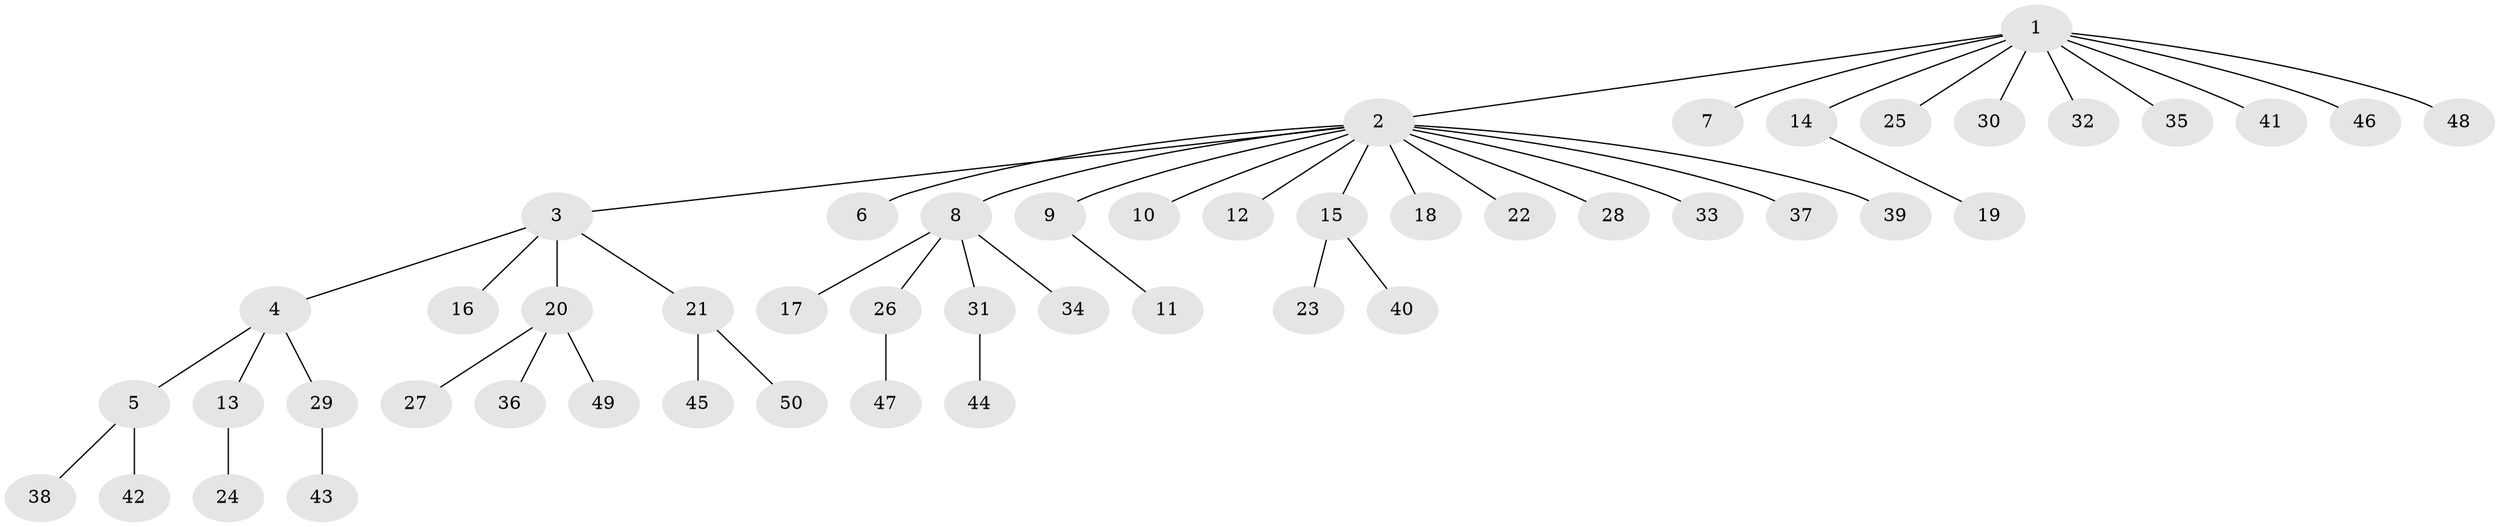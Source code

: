 // Generated by graph-tools (version 1.1) at 2025/49/03/09/25 03:49:49]
// undirected, 50 vertices, 49 edges
graph export_dot {
graph [start="1"]
  node [color=gray90,style=filled];
  1;
  2;
  3;
  4;
  5;
  6;
  7;
  8;
  9;
  10;
  11;
  12;
  13;
  14;
  15;
  16;
  17;
  18;
  19;
  20;
  21;
  22;
  23;
  24;
  25;
  26;
  27;
  28;
  29;
  30;
  31;
  32;
  33;
  34;
  35;
  36;
  37;
  38;
  39;
  40;
  41;
  42;
  43;
  44;
  45;
  46;
  47;
  48;
  49;
  50;
  1 -- 2;
  1 -- 7;
  1 -- 14;
  1 -- 25;
  1 -- 30;
  1 -- 32;
  1 -- 35;
  1 -- 41;
  1 -- 46;
  1 -- 48;
  2 -- 3;
  2 -- 6;
  2 -- 8;
  2 -- 9;
  2 -- 10;
  2 -- 12;
  2 -- 15;
  2 -- 18;
  2 -- 22;
  2 -- 28;
  2 -- 33;
  2 -- 37;
  2 -- 39;
  3 -- 4;
  3 -- 16;
  3 -- 20;
  3 -- 21;
  4 -- 5;
  4 -- 13;
  4 -- 29;
  5 -- 38;
  5 -- 42;
  8 -- 17;
  8 -- 26;
  8 -- 31;
  8 -- 34;
  9 -- 11;
  13 -- 24;
  14 -- 19;
  15 -- 23;
  15 -- 40;
  20 -- 27;
  20 -- 36;
  20 -- 49;
  21 -- 45;
  21 -- 50;
  26 -- 47;
  29 -- 43;
  31 -- 44;
}
